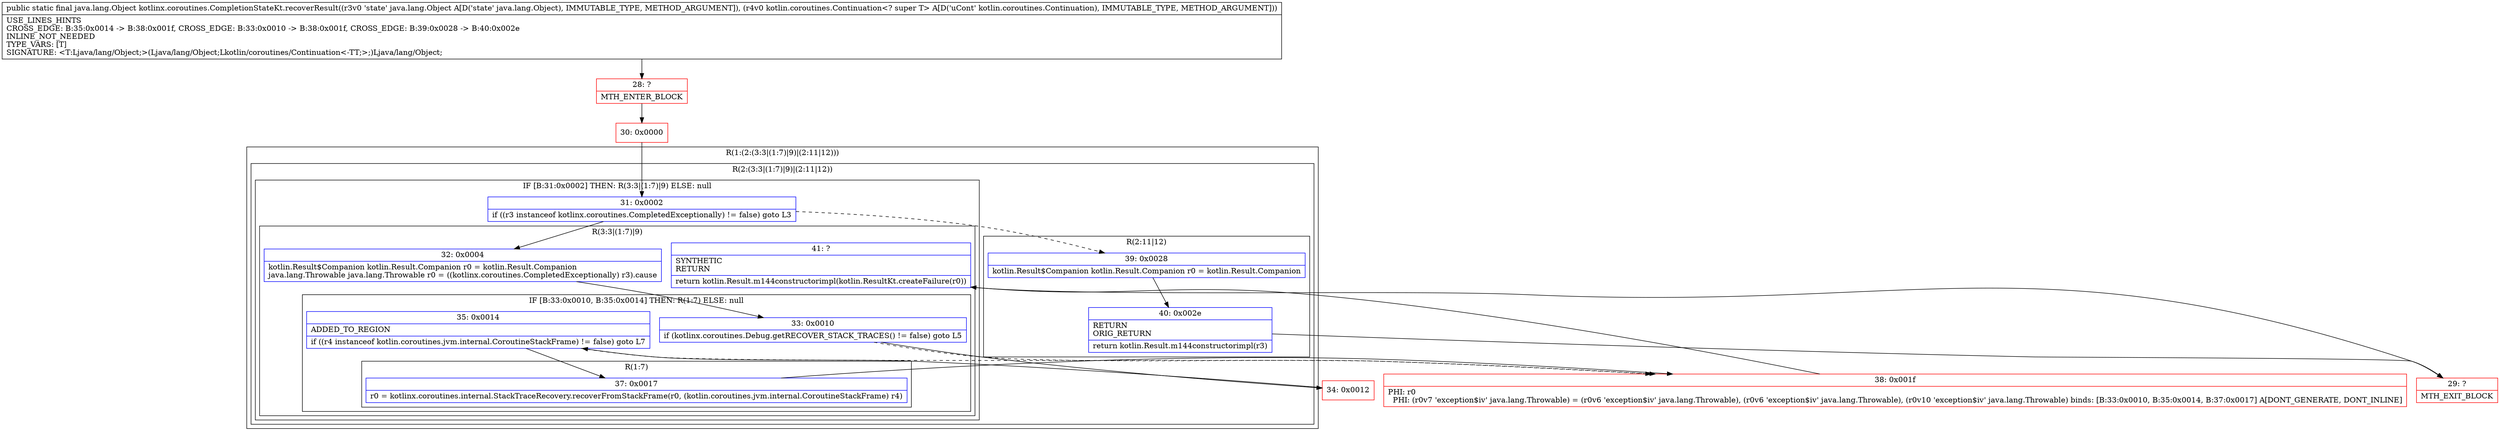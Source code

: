 digraph "CFG forkotlinx.coroutines.CompletionStateKt.recoverResult(Ljava\/lang\/Object;Lkotlin\/coroutines\/Continuation;)Ljava\/lang\/Object;" {
subgraph cluster_Region_1312990370 {
label = "R(1:(2:(3:3|(1:7)|9)|(2:11|12)))";
node [shape=record,color=blue];
subgraph cluster_Region_914824277 {
label = "R(2:(3:3|(1:7)|9)|(2:11|12))";
node [shape=record,color=blue];
subgraph cluster_IfRegion_343397954 {
label = "IF [B:31:0x0002] THEN: R(3:3|(1:7)|9) ELSE: null";
node [shape=record,color=blue];
Node_31 [shape=record,label="{31\:\ 0x0002|if ((r3 instanceof kotlinx.coroutines.CompletedExceptionally) != false) goto L3\l}"];
subgraph cluster_Region_1361381502 {
label = "R(3:3|(1:7)|9)";
node [shape=record,color=blue];
Node_32 [shape=record,label="{32\:\ 0x0004|kotlin.Result$Companion kotlin.Result.Companion r0 = kotlin.Result.Companion\ljava.lang.Throwable java.lang.Throwable r0 = ((kotlinx.coroutines.CompletedExceptionally) r3).cause\l}"];
subgraph cluster_IfRegion_1830757978 {
label = "IF [B:33:0x0010, B:35:0x0014] THEN: R(1:7) ELSE: null";
node [shape=record,color=blue];
Node_33 [shape=record,label="{33\:\ 0x0010|if (kotlinx.coroutines.Debug.getRECOVER_STACK_TRACES() != false) goto L5\l}"];
Node_35 [shape=record,label="{35\:\ 0x0014|ADDED_TO_REGION\l|if ((r4 instanceof kotlin.coroutines.jvm.internal.CoroutineStackFrame) != false) goto L7\l}"];
subgraph cluster_Region_1440618845 {
label = "R(1:7)";
node [shape=record,color=blue];
Node_37 [shape=record,label="{37\:\ 0x0017|r0 = kotlinx.coroutines.internal.StackTraceRecovery.recoverFromStackFrame(r0, (kotlin.coroutines.jvm.internal.CoroutineStackFrame) r4)\l}"];
}
}
Node_41 [shape=record,label="{41\:\ ?|SYNTHETIC\lRETURN\l|return kotlin.Result.m144constructorimpl(kotlin.ResultKt.createFailure(r0))\l}"];
}
}
subgraph cluster_Region_1377978504 {
label = "R(2:11|12)";
node [shape=record,color=blue];
Node_39 [shape=record,label="{39\:\ 0x0028|kotlin.Result$Companion kotlin.Result.Companion r0 = kotlin.Result.Companion\l}"];
Node_40 [shape=record,label="{40\:\ 0x002e|RETURN\lORIG_RETURN\l|return kotlin.Result.m144constructorimpl(r3)\l}"];
}
}
}
Node_28 [shape=record,color=red,label="{28\:\ ?|MTH_ENTER_BLOCK\l}"];
Node_30 [shape=record,color=red,label="{30\:\ 0x0000}"];
Node_34 [shape=record,color=red,label="{34\:\ 0x0012}"];
Node_38 [shape=record,color=red,label="{38\:\ 0x001f|PHI: r0 \l  PHI: (r0v7 'exception$iv' java.lang.Throwable) = (r0v6 'exception$iv' java.lang.Throwable), (r0v6 'exception$iv' java.lang.Throwable), (r0v10 'exception$iv' java.lang.Throwable) binds: [B:33:0x0010, B:35:0x0014, B:37:0x0017] A[DONT_GENERATE, DONT_INLINE]\l}"];
Node_29 [shape=record,color=red,label="{29\:\ ?|MTH_EXIT_BLOCK\l}"];
MethodNode[shape=record,label="{public static final java.lang.Object kotlinx.coroutines.CompletionStateKt.recoverResult((r3v0 'state' java.lang.Object A[D('state' java.lang.Object), IMMUTABLE_TYPE, METHOD_ARGUMENT]), (r4v0 kotlin.coroutines.Continuation\<? super T\> A[D('uCont' kotlin.coroutines.Continuation), IMMUTABLE_TYPE, METHOD_ARGUMENT]))  | USE_LINES_HINTS\lCROSS_EDGE: B:35:0x0014 \-\> B:38:0x001f, CROSS_EDGE: B:33:0x0010 \-\> B:38:0x001f, CROSS_EDGE: B:39:0x0028 \-\> B:40:0x002e\lINLINE_NOT_NEEDED\lTYPE_VARS: [T]\lSIGNATURE: \<T:Ljava\/lang\/Object;\>(Ljava\/lang\/Object;Lkotlin\/coroutines\/Continuation\<\-TT;\>;)Ljava\/lang\/Object;\l}"];
MethodNode -> Node_28;Node_31 -> Node_32;
Node_31 -> Node_39[style=dashed];
Node_32 -> Node_33;
Node_33 -> Node_34;
Node_33 -> Node_38[style=dashed];
Node_35 -> Node_37;
Node_35 -> Node_38[style=dashed];
Node_37 -> Node_38;
Node_41 -> Node_29;
Node_39 -> Node_40;
Node_40 -> Node_29;
Node_28 -> Node_30;
Node_30 -> Node_31;
Node_34 -> Node_35;
Node_38 -> Node_41;
}

